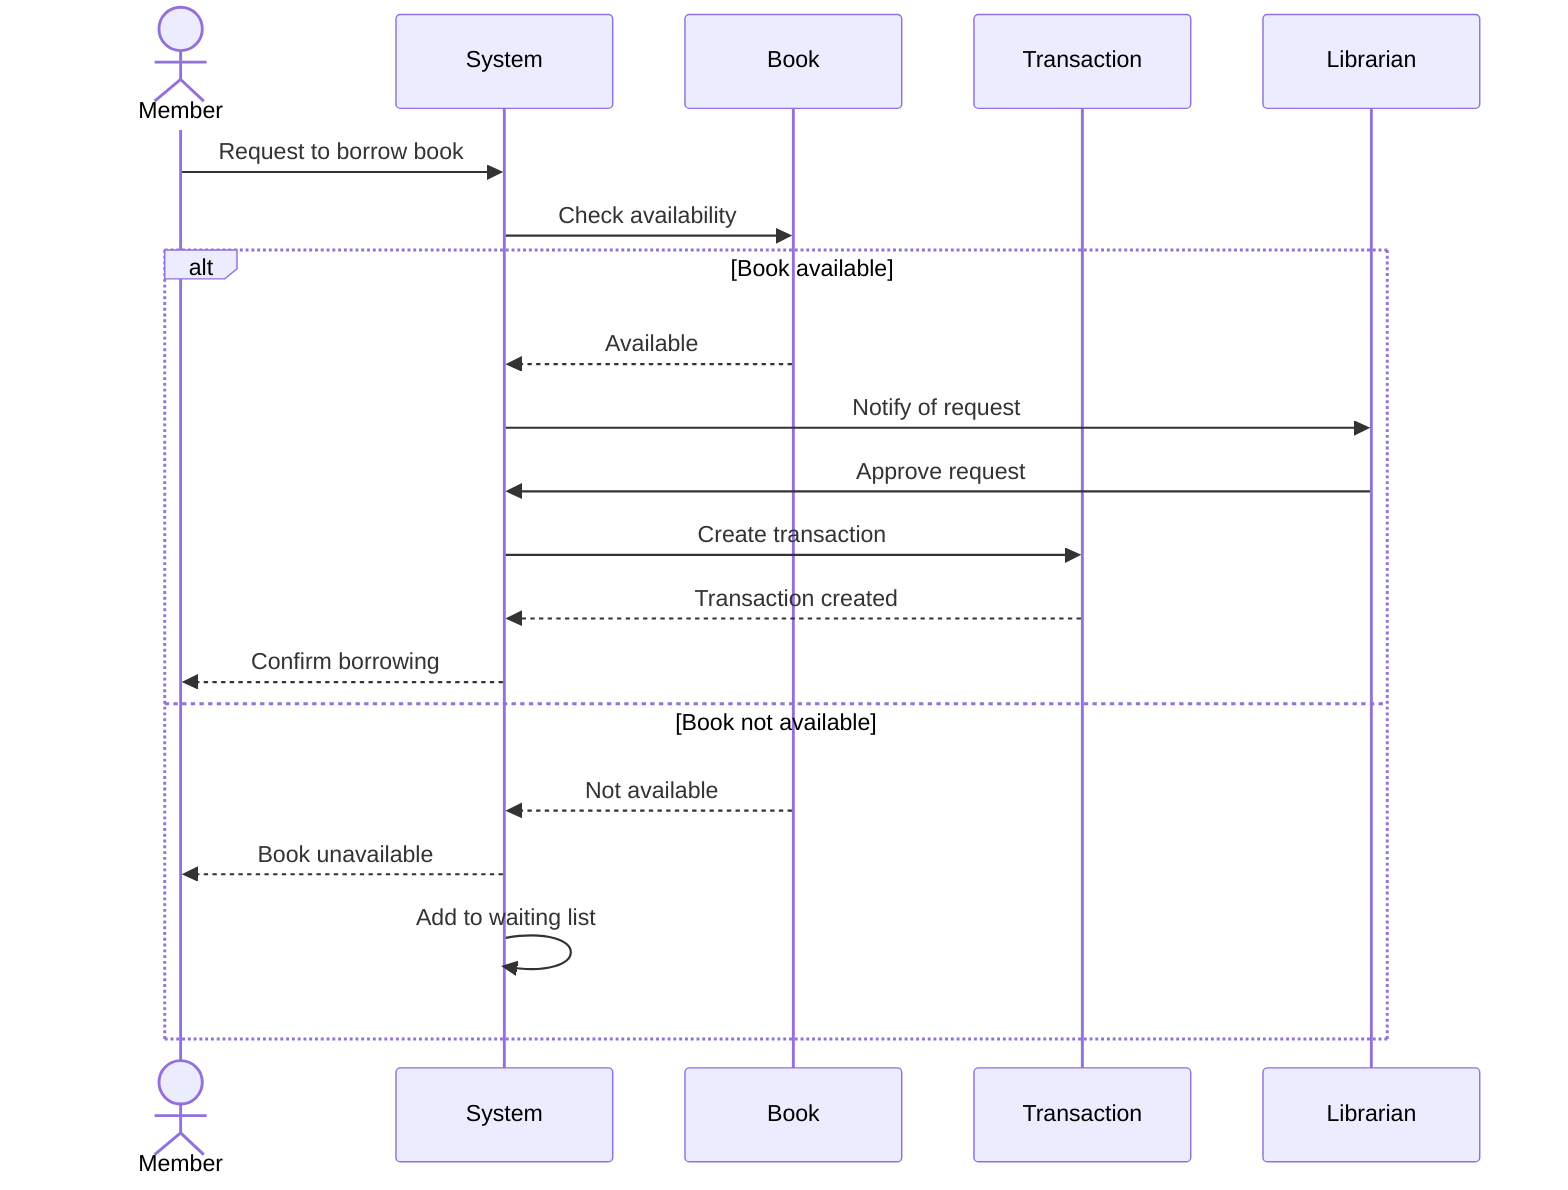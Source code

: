 sequenceDiagram
    actor Member
    participant System
    participant Book
    participant Transaction
    participant Librarian

    Member->>System: Request to borrow book
    System->>Book: Check availability
    alt Book available
        Book-->>System: Available
        System->>Librarian: Notify of request
        Librarian->>System: Approve request
        System->>Transaction: Create transaction
        Transaction-->>System: Transaction created
        System-->>Member: Confirm borrowing
    else Book not available
        Book-->>System: Not available
        System-->>Member: Book unavailable
        System->>System: Add to waiting list
    end